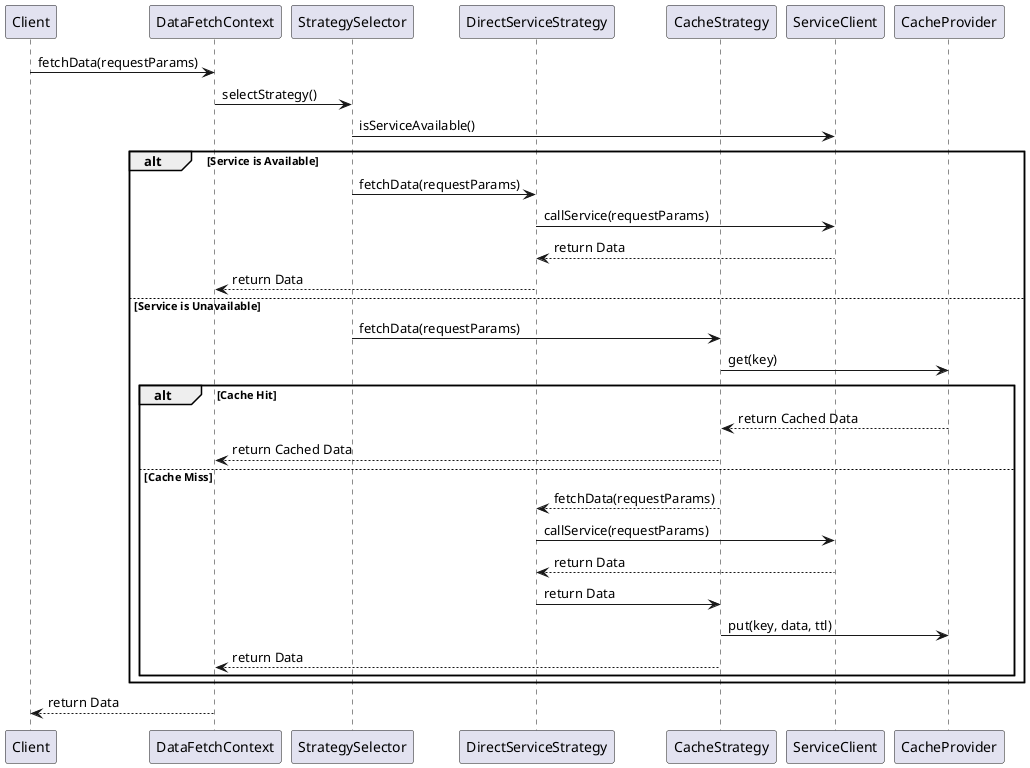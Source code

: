@startuml
participant Client
participant DataFetchContext
participant StrategySelector
participant DirectServiceStrategy
participant CacheStrategy
participant ServiceClient
participant CacheProvider

Client -> DataFetchContext: fetchData(requestParams)
DataFetchContext -> StrategySelector: selectStrategy()
StrategySelector -> ServiceClient: isServiceAvailable()
alt Service is Available
    StrategySelector -> DirectServiceStrategy: fetchData(requestParams)
    DirectServiceStrategy -> ServiceClient: callService(requestParams)
    ServiceClient --> DirectServiceStrategy: return Data
    DirectServiceStrategy --> DataFetchContext: return Data
else Service is Unavailable
    StrategySelector -> CacheStrategy: fetchData(requestParams)
    CacheStrategy -> CacheProvider: get(key)
    alt Cache Hit
        CacheProvider --> CacheStrategy: return Cached Data
        CacheStrategy --> DataFetchContext: return Cached Data
    else Cache Miss
        CacheStrategy --> DirectServiceStrategy: fetchData(requestParams)
        DirectServiceStrategy -> ServiceClient: callService(requestParams)
        ServiceClient --> DirectServiceStrategy: return Data
        DirectServiceStrategy -> CacheStrategy: return Data
        CacheStrategy -> CacheProvider: put(key, data, ttl)
        CacheStrategy --> DataFetchContext: return Data
    end
end
DataFetchContext --> Client: return Data
@enduml
